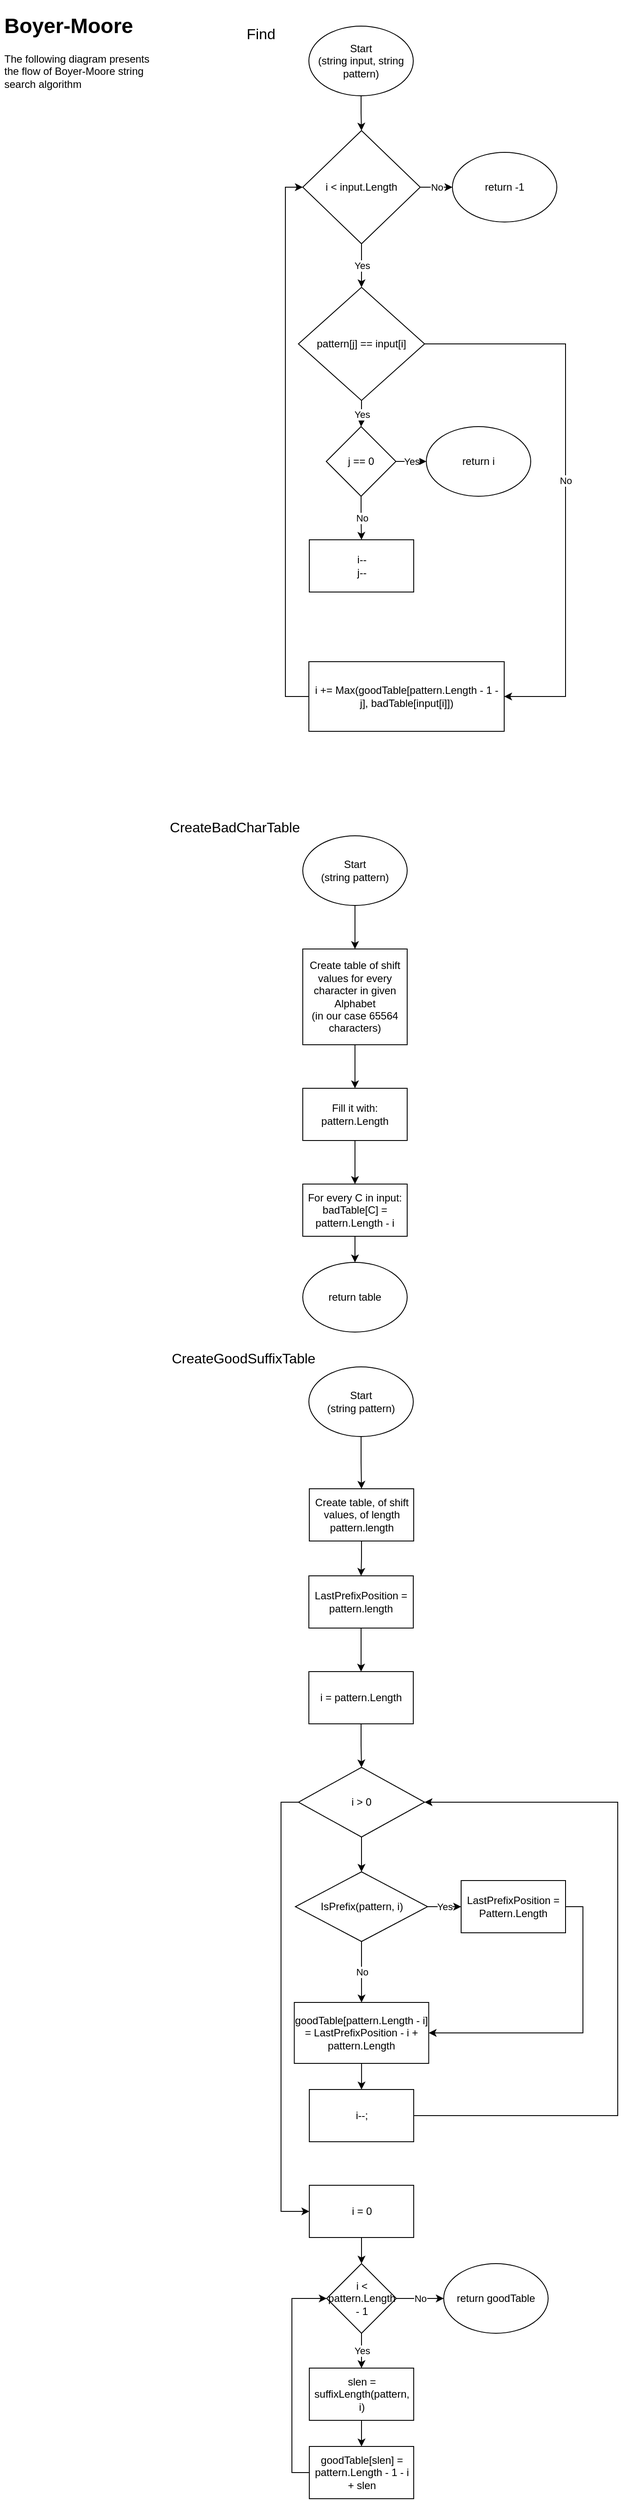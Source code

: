 <mxfile version="12.9.10" type="device"><diagram id="AjlEtVqAbX77Vuz4vNEm" name="Page-1"><mxGraphModel dx="1352" dy="767" grid="1" gridSize="10" guides="1" tooltips="1" connect="1" arrows="1" fold="1" page="1" pageScale="1" pageWidth="850" pageHeight="3000" math="0" shadow="0"><root><mxCell id="0"/><mxCell id="1" parent="0"/><mxCell id="N9F5xDPTBSU9GQpenF5l-1" value="&lt;h1&gt;Boyer-Moore&lt;br&gt;&lt;/h1&gt;The following diagram presents the flow of Boyer-Moore string search algorithm" style="text;html=1;strokeColor=none;fillColor=none;spacing=5;spacingTop=-20;whiteSpace=wrap;overflow=hidden;rounded=0;" vertex="1" parent="1"><mxGeometry x="10" y="10" width="190" height="120" as="geometry"/></mxCell><mxCell id="N9F5xDPTBSU9GQpenF5l-4" value="" style="edgeStyle=orthogonalEdgeStyle;rounded=0;orthogonalLoop=1;jettySize=auto;html=1;" edge="1" parent="1" source="N9F5xDPTBSU9GQpenF5l-2" target="N9F5xDPTBSU9GQpenF5l-3"><mxGeometry relative="1" as="geometry"/></mxCell><mxCell id="N9F5xDPTBSU9GQpenF5l-2" value="&lt;div&gt;Start&lt;/div&gt;&lt;div&gt;(string input, string pattern)&lt;br&gt;&lt;/div&gt;" style="ellipse;whiteSpace=wrap;html=1;" vertex="1" parent="1"><mxGeometry x="365" y="30" width="120" height="80" as="geometry"/></mxCell><mxCell id="N9F5xDPTBSU9GQpenF5l-6" value="Yes" style="edgeStyle=orthogonalEdgeStyle;rounded=0;orthogonalLoop=1;jettySize=auto;html=1;" edge="1" parent="1" source="N9F5xDPTBSU9GQpenF5l-3" target="N9F5xDPTBSU9GQpenF5l-5"><mxGeometry relative="1" as="geometry"/></mxCell><mxCell id="N9F5xDPTBSU9GQpenF5l-17" value="No" style="edgeStyle=orthogonalEdgeStyle;rounded=0;orthogonalLoop=1;jettySize=auto;html=1;" edge="1" parent="1" source="N9F5xDPTBSU9GQpenF5l-3" target="N9F5xDPTBSU9GQpenF5l-16"><mxGeometry relative="1" as="geometry"/></mxCell><mxCell id="N9F5xDPTBSU9GQpenF5l-3" value="i &amp;lt; input.Length" style="rhombus;whiteSpace=wrap;html=1;" vertex="1" parent="1"><mxGeometry x="358" y="150" width="135" height="130" as="geometry"/></mxCell><mxCell id="N9F5xDPTBSU9GQpenF5l-9" value="Yes" style="edgeStyle=orthogonalEdgeStyle;rounded=0;orthogonalLoop=1;jettySize=auto;html=1;" edge="1" parent="1" source="N9F5xDPTBSU9GQpenF5l-5" target="N9F5xDPTBSU9GQpenF5l-8"><mxGeometry relative="1" as="geometry"/></mxCell><mxCell id="N9F5xDPTBSU9GQpenF5l-19" value="No" style="edgeStyle=orthogonalEdgeStyle;rounded=0;orthogonalLoop=1;jettySize=auto;html=1;exitX=1;exitY=0.5;exitDx=0;exitDy=0;entryX=1;entryY=0.5;entryDx=0;entryDy=0;" edge="1" parent="1" source="N9F5xDPTBSU9GQpenF5l-5" target="N9F5xDPTBSU9GQpenF5l-14"><mxGeometry relative="1" as="geometry"><Array as="points"><mxPoint x="660" y="395"/><mxPoint x="660" y="800"/></Array></mxGeometry></mxCell><mxCell id="N9F5xDPTBSU9GQpenF5l-5" value="pattern[j] == input[i]" style="rhombus;whiteSpace=wrap;html=1;" vertex="1" parent="1"><mxGeometry x="353" y="330" width="145" height="130" as="geometry"/></mxCell><mxCell id="N9F5xDPTBSU9GQpenF5l-7" value="&lt;div&gt;i--&lt;/div&gt;&lt;div&gt;j--&lt;br&gt;&lt;/div&gt;" style="rounded=0;whiteSpace=wrap;html=1;" vertex="1" parent="1"><mxGeometry x="365.5" y="620" width="120" height="60" as="geometry"/></mxCell><mxCell id="N9F5xDPTBSU9GQpenF5l-12" value="Yes" style="edgeStyle=orthogonalEdgeStyle;rounded=0;orthogonalLoop=1;jettySize=auto;html=1;" edge="1" parent="1" source="N9F5xDPTBSU9GQpenF5l-8" target="N9F5xDPTBSU9GQpenF5l-11"><mxGeometry relative="1" as="geometry"/></mxCell><mxCell id="N9F5xDPTBSU9GQpenF5l-13" value="No" style="edgeStyle=orthogonalEdgeStyle;rounded=0;orthogonalLoop=1;jettySize=auto;html=1;" edge="1" parent="1" source="N9F5xDPTBSU9GQpenF5l-8" target="N9F5xDPTBSU9GQpenF5l-7"><mxGeometry relative="1" as="geometry"/></mxCell><mxCell id="N9F5xDPTBSU9GQpenF5l-8" value="j == 0" style="rhombus;whiteSpace=wrap;html=1;" vertex="1" parent="1"><mxGeometry x="385" y="490" width="80" height="80" as="geometry"/></mxCell><mxCell id="N9F5xDPTBSU9GQpenF5l-11" value="return i" style="ellipse;whiteSpace=wrap;html=1;" vertex="1" parent="1"><mxGeometry x="500" y="490" width="120" height="80" as="geometry"/></mxCell><mxCell id="N9F5xDPTBSU9GQpenF5l-20" style="edgeStyle=orthogonalEdgeStyle;rounded=0;orthogonalLoop=1;jettySize=auto;html=1;exitX=0;exitY=0.5;exitDx=0;exitDy=0;entryX=0;entryY=0.5;entryDx=0;entryDy=0;" edge="1" parent="1" source="N9F5xDPTBSU9GQpenF5l-14" target="N9F5xDPTBSU9GQpenF5l-3"><mxGeometry relative="1" as="geometry"/></mxCell><mxCell id="N9F5xDPTBSU9GQpenF5l-14" value="i += Max(goodTable[pattern.Length - 1 - j], badTable[input[i]])" style="rounded=0;whiteSpace=wrap;html=1;" vertex="1" parent="1"><mxGeometry x="365" y="760" width="224.5" height="80" as="geometry"/></mxCell><mxCell id="N9F5xDPTBSU9GQpenF5l-16" value="return -1" style="ellipse;whiteSpace=wrap;html=1;" vertex="1" parent="1"><mxGeometry x="530" y="175" width="120" height="80" as="geometry"/></mxCell><mxCell id="N9F5xDPTBSU9GQpenF5l-21" value="&lt;font style=&quot;font-size: 17px&quot;&gt;Find&lt;/font&gt;" style="text;html=1;strokeColor=none;fillColor=none;align=center;verticalAlign=middle;whiteSpace=wrap;rounded=0;" vertex="1" parent="1"><mxGeometry x="290" y="30" width="40" height="20" as="geometry"/></mxCell><mxCell id="N9F5xDPTBSU9GQpenF5l-24" value="" style="edgeStyle=orthogonalEdgeStyle;rounded=0;orthogonalLoop=1;jettySize=auto;html=1;" edge="1" parent="1" source="N9F5xDPTBSU9GQpenF5l-22" target="N9F5xDPTBSU9GQpenF5l-23"><mxGeometry relative="1" as="geometry"/></mxCell><mxCell id="N9F5xDPTBSU9GQpenF5l-22" value="&lt;div&gt;Start&lt;/div&gt;&lt;div&gt;(string pattern)&lt;br&gt;&lt;/div&gt;" style="ellipse;whiteSpace=wrap;html=1;" vertex="1" parent="1"><mxGeometry x="358" y="960" width="120" height="80" as="geometry"/></mxCell><mxCell id="N9F5xDPTBSU9GQpenF5l-26" value="" style="edgeStyle=orthogonalEdgeStyle;rounded=0;orthogonalLoop=1;jettySize=auto;html=1;" edge="1" parent="1" source="N9F5xDPTBSU9GQpenF5l-23" target="N9F5xDPTBSU9GQpenF5l-25"><mxGeometry relative="1" as="geometry"/></mxCell><mxCell id="N9F5xDPTBSU9GQpenF5l-23" value="&lt;div&gt;Create table of shift values for every character in given Alphabet&lt;/div&gt;&lt;div&gt;(in our case 65564 characters)&lt;br&gt;&lt;/div&gt;" style="rounded=0;whiteSpace=wrap;html=1;" vertex="1" parent="1"><mxGeometry x="358" y="1090" width="120" height="110" as="geometry"/></mxCell><mxCell id="N9F5xDPTBSU9GQpenF5l-28" value="" style="edgeStyle=orthogonalEdgeStyle;rounded=0;orthogonalLoop=1;jettySize=auto;html=1;" edge="1" parent="1" source="N9F5xDPTBSU9GQpenF5l-25" target="N9F5xDPTBSU9GQpenF5l-27"><mxGeometry relative="1" as="geometry"/></mxCell><mxCell id="N9F5xDPTBSU9GQpenF5l-25" value="Fill it with: pattern.Length" style="rounded=0;whiteSpace=wrap;html=1;" vertex="1" parent="1"><mxGeometry x="358" y="1250" width="120" height="60" as="geometry"/></mxCell><mxCell id="N9F5xDPTBSU9GQpenF5l-66" value="" style="edgeStyle=orthogonalEdgeStyle;rounded=0;orthogonalLoop=1;jettySize=auto;html=1;" edge="1" parent="1" source="N9F5xDPTBSU9GQpenF5l-27" target="N9F5xDPTBSU9GQpenF5l-65"><mxGeometry relative="1" as="geometry"/></mxCell><mxCell id="N9F5xDPTBSU9GQpenF5l-27" value="&lt;div&gt;For every C in input:&lt;/div&gt;&lt;div&gt;badTable[C] = pattern.Length - i&lt;br&gt;&lt;/div&gt;" style="rounded=0;whiteSpace=wrap;html=1;" vertex="1" parent="1"><mxGeometry x="358" y="1360" width="120" height="60" as="geometry"/></mxCell><mxCell id="N9F5xDPTBSU9GQpenF5l-29" value="&lt;font style=&quot;font-size: 16px&quot;&gt;CreateBadCharTable&lt;/font&gt;" style="text;html=1;strokeColor=none;fillColor=none;align=center;verticalAlign=middle;whiteSpace=wrap;rounded=0;" vertex="1" parent="1"><mxGeometry x="260" y="940" width="40" height="20" as="geometry"/></mxCell><mxCell id="N9F5xDPTBSU9GQpenF5l-32" value="" style="edgeStyle=orthogonalEdgeStyle;rounded=0;orthogonalLoop=1;jettySize=auto;html=1;" edge="1" parent="1" source="N9F5xDPTBSU9GQpenF5l-30" target="N9F5xDPTBSU9GQpenF5l-31"><mxGeometry relative="1" as="geometry"/></mxCell><mxCell id="N9F5xDPTBSU9GQpenF5l-30" value="&lt;div&gt;Start&lt;/div&gt;&lt;div&gt;(string pattern)&lt;br&gt;&lt;/div&gt;" style="ellipse;whiteSpace=wrap;html=1;" vertex="1" parent="1"><mxGeometry x="365" y="1570" width="120" height="80" as="geometry"/></mxCell><mxCell id="N9F5xDPTBSU9GQpenF5l-34" value="" style="edgeStyle=orthogonalEdgeStyle;rounded=0;orthogonalLoop=1;jettySize=auto;html=1;" edge="1" parent="1" source="N9F5xDPTBSU9GQpenF5l-31" target="N9F5xDPTBSU9GQpenF5l-33"><mxGeometry relative="1" as="geometry"/></mxCell><mxCell id="N9F5xDPTBSU9GQpenF5l-31" value="Create table, of shift values, of length pattern.length" style="rounded=0;whiteSpace=wrap;html=1;" vertex="1" parent="1"><mxGeometry x="365.5" y="1710" width="120" height="60" as="geometry"/></mxCell><mxCell id="N9F5xDPTBSU9GQpenF5l-38" value="" style="edgeStyle=orthogonalEdgeStyle;rounded=0;orthogonalLoop=1;jettySize=auto;html=1;" edge="1" parent="1" source="N9F5xDPTBSU9GQpenF5l-33" target="N9F5xDPTBSU9GQpenF5l-37"><mxGeometry relative="1" as="geometry"/></mxCell><mxCell id="N9F5xDPTBSU9GQpenF5l-33" value="LastPrefixPosition = pattern.length" style="rounded=0;whiteSpace=wrap;html=1;" vertex="1" parent="1"><mxGeometry x="365" y="1810" width="120" height="60" as="geometry"/></mxCell><mxCell id="N9F5xDPTBSU9GQpenF5l-40" value="" style="edgeStyle=orthogonalEdgeStyle;rounded=0;orthogonalLoop=1;jettySize=auto;html=1;" edge="1" parent="1" source="N9F5xDPTBSU9GQpenF5l-37" target="N9F5xDPTBSU9GQpenF5l-39"><mxGeometry relative="1" as="geometry"/></mxCell><mxCell id="N9F5xDPTBSU9GQpenF5l-37" value="i = pattern.Length" style="rounded=0;whiteSpace=wrap;html=1;" vertex="1" parent="1"><mxGeometry x="365" y="1920" width="120" height="60" as="geometry"/></mxCell><mxCell id="N9F5xDPTBSU9GQpenF5l-42" value="" style="edgeStyle=orthogonalEdgeStyle;rounded=0;orthogonalLoop=1;jettySize=auto;html=1;" edge="1" parent="1" source="N9F5xDPTBSU9GQpenF5l-39" target="N9F5xDPTBSU9GQpenF5l-41"><mxGeometry relative="1" as="geometry"/></mxCell><mxCell id="N9F5xDPTBSU9GQpenF5l-53" style="edgeStyle=orthogonalEdgeStyle;rounded=0;orthogonalLoop=1;jettySize=auto;html=1;exitX=0;exitY=0.5;exitDx=0;exitDy=0;entryX=0;entryY=0.5;entryDx=0;entryDy=0;" edge="1" parent="1" source="N9F5xDPTBSU9GQpenF5l-39" target="N9F5xDPTBSU9GQpenF5l-52"><mxGeometry relative="1" as="geometry"/></mxCell><mxCell id="N9F5xDPTBSU9GQpenF5l-39" value="i &amp;gt; 0" style="rhombus;whiteSpace=wrap;html=1;" vertex="1" parent="1"><mxGeometry x="353" y="2030" width="145" height="80" as="geometry"/></mxCell><mxCell id="N9F5xDPTBSU9GQpenF5l-44" value="Yes" style="edgeStyle=orthogonalEdgeStyle;rounded=0;orthogonalLoop=1;jettySize=auto;html=1;" edge="1" parent="1" source="N9F5xDPTBSU9GQpenF5l-41" target="N9F5xDPTBSU9GQpenF5l-43"><mxGeometry relative="1" as="geometry"/></mxCell><mxCell id="N9F5xDPTBSU9GQpenF5l-46" value="No" style="edgeStyle=orthogonalEdgeStyle;rounded=0;orthogonalLoop=1;jettySize=auto;html=1;" edge="1" parent="1" source="N9F5xDPTBSU9GQpenF5l-41" target="N9F5xDPTBSU9GQpenF5l-45"><mxGeometry relative="1" as="geometry"/></mxCell><mxCell id="N9F5xDPTBSU9GQpenF5l-41" value="IsPrefix(pattern, i)" style="rhombus;whiteSpace=wrap;html=1;" vertex="1" parent="1"><mxGeometry x="349.5" y="2150" width="152" height="80" as="geometry"/></mxCell><mxCell id="N9F5xDPTBSU9GQpenF5l-47" style="edgeStyle=orthogonalEdgeStyle;rounded=0;orthogonalLoop=1;jettySize=auto;html=1;exitX=1;exitY=0.5;exitDx=0;exitDy=0;entryX=1;entryY=0.5;entryDx=0;entryDy=0;" edge="1" parent="1" source="N9F5xDPTBSU9GQpenF5l-43" target="N9F5xDPTBSU9GQpenF5l-45"><mxGeometry relative="1" as="geometry"/></mxCell><mxCell id="N9F5xDPTBSU9GQpenF5l-43" value="LastPrefixPosition = Pattern.Length" style="rounded=0;whiteSpace=wrap;html=1;" vertex="1" parent="1"><mxGeometry x="540" y="2160" width="120" height="60" as="geometry"/></mxCell><mxCell id="N9F5xDPTBSU9GQpenF5l-49" value="" style="edgeStyle=orthogonalEdgeStyle;rounded=0;orthogonalLoop=1;jettySize=auto;html=1;" edge="1" parent="1" source="N9F5xDPTBSU9GQpenF5l-45" target="N9F5xDPTBSU9GQpenF5l-48"><mxGeometry relative="1" as="geometry"/></mxCell><mxCell id="N9F5xDPTBSU9GQpenF5l-45" value="goodTable[pattern.Length - i] = LastPrefixPosition - i + pattern.Length" style="rounded=0;whiteSpace=wrap;html=1;" vertex="1" parent="1"><mxGeometry x="348.25" y="2300" width="154.5" height="70" as="geometry"/></mxCell><mxCell id="N9F5xDPTBSU9GQpenF5l-51" style="edgeStyle=orthogonalEdgeStyle;rounded=0;orthogonalLoop=1;jettySize=auto;html=1;exitX=1;exitY=0.5;exitDx=0;exitDy=0;entryX=1;entryY=0.5;entryDx=0;entryDy=0;" edge="1" parent="1" source="N9F5xDPTBSU9GQpenF5l-48" target="N9F5xDPTBSU9GQpenF5l-39"><mxGeometry relative="1" as="geometry"><Array as="points"><mxPoint x="720" y="2430"/><mxPoint x="720" y="2070"/></Array></mxGeometry></mxCell><mxCell id="N9F5xDPTBSU9GQpenF5l-48" value="i--;" style="rounded=0;whiteSpace=wrap;html=1;" vertex="1" parent="1"><mxGeometry x="365.5" y="2400" width="120" height="60" as="geometry"/></mxCell><mxCell id="N9F5xDPTBSU9GQpenF5l-57" value="" style="edgeStyle=orthogonalEdgeStyle;rounded=0;orthogonalLoop=1;jettySize=auto;html=1;" edge="1" parent="1" source="N9F5xDPTBSU9GQpenF5l-52" target="N9F5xDPTBSU9GQpenF5l-56"><mxGeometry relative="1" as="geometry"/></mxCell><mxCell id="N9F5xDPTBSU9GQpenF5l-52" value="i = 0" style="rounded=0;whiteSpace=wrap;html=1;" vertex="1" parent="1"><mxGeometry x="365.5" y="2510" width="120" height="60" as="geometry"/></mxCell><mxCell id="N9F5xDPTBSU9GQpenF5l-59" value="Yes" style="edgeStyle=orthogonalEdgeStyle;rounded=0;orthogonalLoop=1;jettySize=auto;html=1;" edge="1" parent="1" source="N9F5xDPTBSU9GQpenF5l-56" target="N9F5xDPTBSU9GQpenF5l-58"><mxGeometry relative="1" as="geometry"/></mxCell><mxCell id="N9F5xDPTBSU9GQpenF5l-64" value="No" style="edgeStyle=orthogonalEdgeStyle;rounded=0;orthogonalLoop=1;jettySize=auto;html=1;" edge="1" parent="1" source="N9F5xDPTBSU9GQpenF5l-56" target="N9F5xDPTBSU9GQpenF5l-63"><mxGeometry relative="1" as="geometry"/></mxCell><mxCell id="N9F5xDPTBSU9GQpenF5l-56" value="i &amp;lt; pattern.Length - 1" style="rhombus;whiteSpace=wrap;html=1;" vertex="1" parent="1"><mxGeometry x="385.5" y="2600" width="80" height="80" as="geometry"/></mxCell><mxCell id="N9F5xDPTBSU9GQpenF5l-61" value="" style="edgeStyle=orthogonalEdgeStyle;rounded=0;orthogonalLoop=1;jettySize=auto;html=1;" edge="1" parent="1" source="N9F5xDPTBSU9GQpenF5l-58" target="N9F5xDPTBSU9GQpenF5l-60"><mxGeometry relative="1" as="geometry"/></mxCell><mxCell id="N9F5xDPTBSU9GQpenF5l-58" value="slen = suffixLength(pattern, i)" style="rounded=0;whiteSpace=wrap;html=1;" vertex="1" parent="1"><mxGeometry x="365.5" y="2720" width="120" height="60" as="geometry"/></mxCell><mxCell id="N9F5xDPTBSU9GQpenF5l-62" style="edgeStyle=orthogonalEdgeStyle;rounded=0;orthogonalLoop=1;jettySize=auto;html=1;exitX=0;exitY=0.5;exitDx=0;exitDy=0;entryX=0;entryY=0.5;entryDx=0;entryDy=0;" edge="1" parent="1" source="N9F5xDPTBSU9GQpenF5l-60" target="N9F5xDPTBSU9GQpenF5l-56"><mxGeometry relative="1" as="geometry"/></mxCell><mxCell id="N9F5xDPTBSU9GQpenF5l-60" value="goodTable[slen] = pattern.Length - 1 - i + slen" style="rounded=0;whiteSpace=wrap;html=1;" vertex="1" parent="1"><mxGeometry x="365.5" y="2810" width="120" height="60" as="geometry"/></mxCell><mxCell id="N9F5xDPTBSU9GQpenF5l-63" value="return goodTable" style="ellipse;whiteSpace=wrap;html=1;" vertex="1" parent="1"><mxGeometry x="520" y="2600" width="120" height="80" as="geometry"/></mxCell><mxCell id="N9F5xDPTBSU9GQpenF5l-65" value="return table" style="ellipse;whiteSpace=wrap;html=1;" vertex="1" parent="1"><mxGeometry x="358" y="1450" width="120" height="80" as="geometry"/></mxCell><mxCell id="N9F5xDPTBSU9GQpenF5l-67" value="&lt;font style=&quot;font-size: 16px&quot;&gt;CreateGoodSuffixTable&lt;/font&gt;" style="text;html=1;strokeColor=none;fillColor=none;align=center;verticalAlign=middle;whiteSpace=wrap;rounded=0;" vertex="1" parent="1"><mxGeometry x="270" y="1550" width="40" height="20" as="geometry"/></mxCell></root></mxGraphModel></diagram></mxfile>